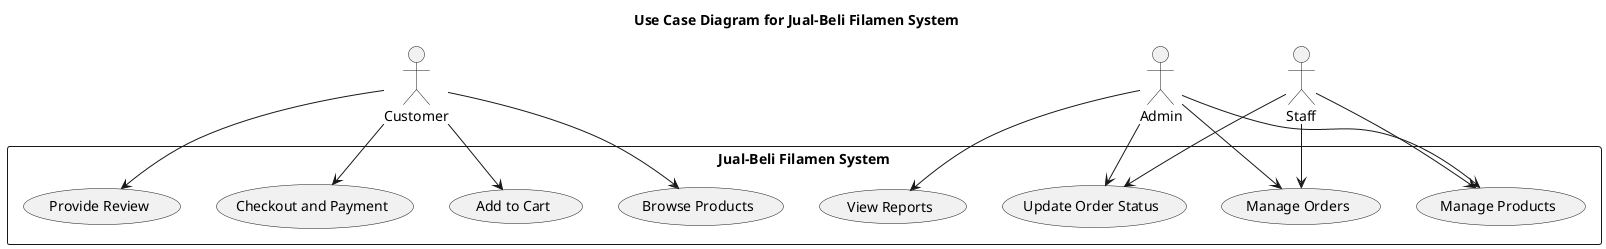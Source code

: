 @startuml UC_Filamen3D
title Use Case Diagram for Jual-Beli Filamen System

actor "Customer" as customer
actor "Admin" as admin
actor "Staff" as staff

rectangle "Jual-Beli Filamen System" {
    usecase "Browse Products" as UC_Browse
    usecase "Add to Cart" as UC_AddCart
    usecase "Checkout and Payment" as UC_Checkout
    usecase "Manage Products" as UC_ManageProduct
    usecase "Manage Orders" as UC_ManageOrder
    usecase "Update Order Status" as UC_UpdateOrder
    usecase "View Reports" as UC_ViewReports
    usecase "Provide Review" as UC_Review

    customer --> UC_Browse
    customer --> UC_AddCart
    customer --> UC_Checkout
    customer --> UC_Review

    admin --> UC_ManageProduct
    admin --> UC_ManageOrder
    admin --> UC_UpdateOrder
    admin --> UC_ViewReports

    staff --> UC_ManageProduct
    staff --> UC_ManageOrder
    staff --> UC_UpdateOrder
}

@enduml